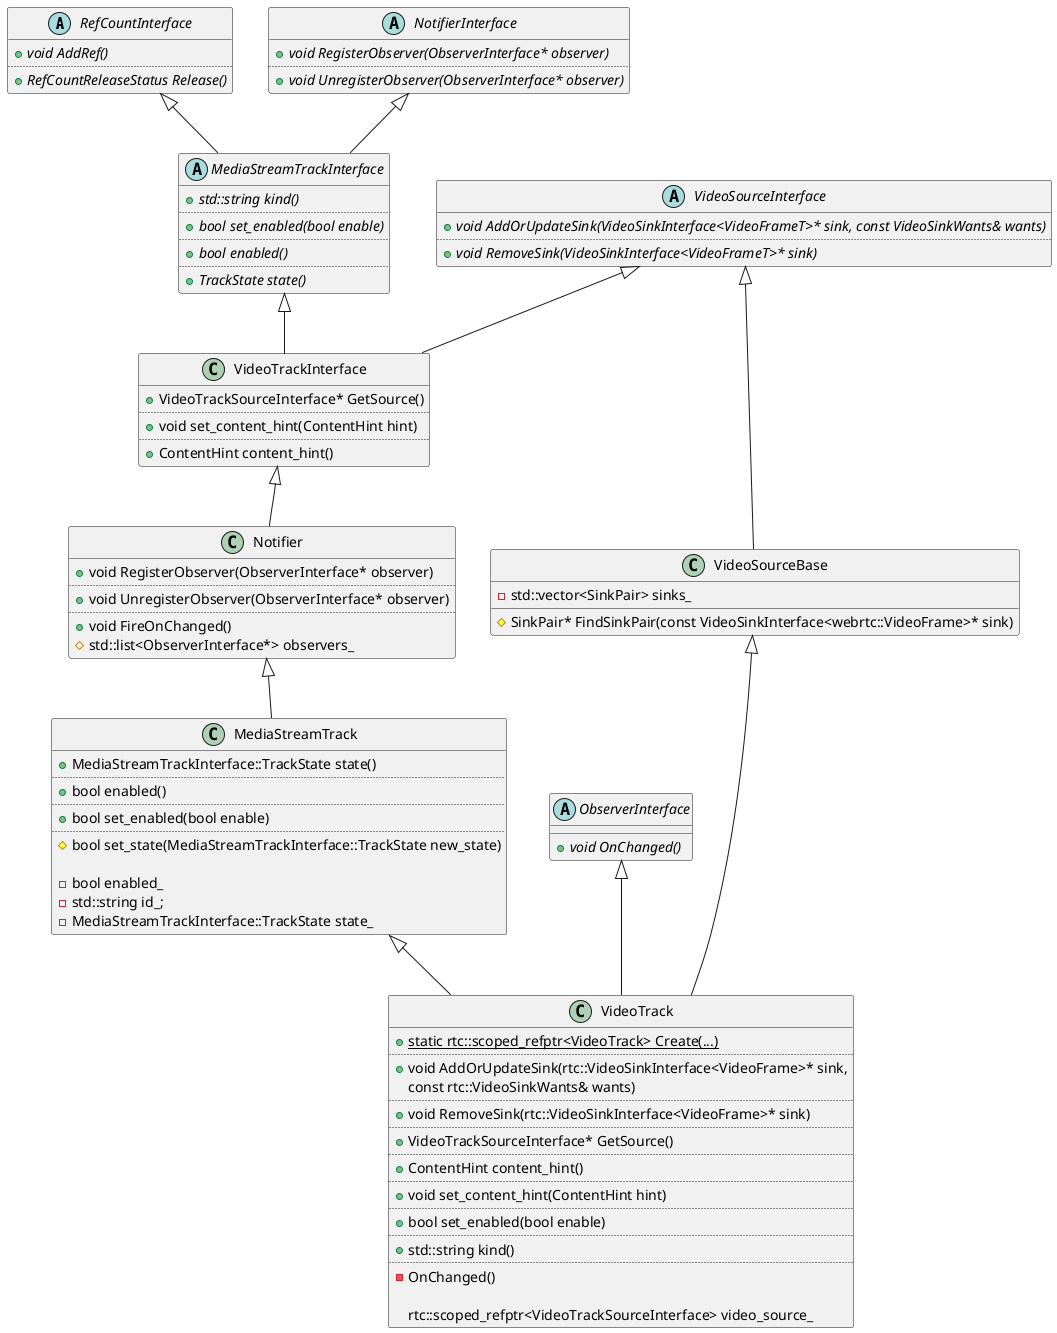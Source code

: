 ' Uml taken from https://github.com/vintonliu/webrtc_code_read/blob/89011ea2095f80dbfb91987d1fb0d784a849c4a2/puml/Android-Native-VideoTrack.puml for test purposes

@startuml Android-Native-VideoTrack
abstract class RefCountInterface {
    + {abstract} void AddRef()
    ..
    + {abstract} RefCountReleaseStatus Release()
}

abstract class NotifierInterface {
    + {abstract} void RegisterObserver(ObserverInterface* observer)
    ..
    + {abstract} void UnregisterObserver(ObserverInterface* observer)
}

abstract class ObserverInterface {
    + {abstract} void OnChanged()
}

abstract class MediaStreamTrackInterface {
    + {abstract} std::string kind()
    ..
    + {abstract} bool set_enabled(bool enable)
    ..
    + {abstract} bool enabled()
    ..
    + {abstract} TrackState state()
}

RefCountInterface <|-- MediaStreamTrackInterface
NotifierInterface <|-- MediaStreamTrackInterface

abstract class VideoSourceInterface {
    + {abstract} void AddOrUpdateSink(VideoSinkInterface<VideoFrameT>* sink, const VideoSinkWants& wants)
    ..
    + {abstract} void RemoveSink(VideoSinkInterface<VideoFrameT>* sink)
}

class VideoTrackInterface {
    + VideoTrackSourceInterface* GetSource()
    ..
    + void set_content_hint(ContentHint hint)
    ..
    + ContentHint content_hint()
}

MediaStreamTrackInterface <|-- VideoTrackInterface
VideoSourceInterface <|-- VideoTrackInterface

class Notifier {
    + void RegisterObserver(ObserverInterface* observer)
    ..
    + void UnregisterObserver(ObserverInterface* observer)
    ..
    + void FireOnChanged()
    # std::list<ObserverInterface*> observers_
}

class MediaStreamTrack {
    + MediaStreamTrackInterface::TrackState state()
    ..
    + bool enabled()
    ..
    + bool set_enabled(bool enable)
    ..
    # bool set_state(MediaStreamTrackInterface::TrackState new_state)

    - bool enabled_
    - std::string id_;
    - MediaStreamTrackInterface::TrackState state_
}
VideoTrackInterface <|-- Notifier
Notifier <|-- MediaStreamTrack

class VideoSourceBase {
    # SinkPair* FindSinkPair(const VideoSinkInterface<webrtc::VideoFrame>* sink)

    - std::vector<SinkPair> sinks_
}
VideoSourceInterface <|-- VideoSourceBase

class VideoTrack {
    + {static} static rtc::scoped_refptr<VideoTrack> Create(...)
    ..
    + void AddOrUpdateSink(rtc::VideoSinkInterface<VideoFrame>* sink,
                       const rtc::VideoSinkWants& wants)
    ..
    + void RemoveSink(rtc::VideoSinkInterface<VideoFrame>* sink)
    ..
    + VideoTrackSourceInterface* GetSource()
    ..
    + ContentHint content_hint()
    ..
    + void set_content_hint(ContentHint hint)
    ..
    + bool set_enabled(bool enable)
    ..
    + std::string kind()
    ..
    - OnChanged()

    rtc::scoped_refptr<VideoTrackSourceInterface> video_source_
}
MediaStreamTrack <|-- VideoTrack
VideoSourceBase <|-- VideoTrack
ObserverInterface <|-- VideoTrack
@enduml

